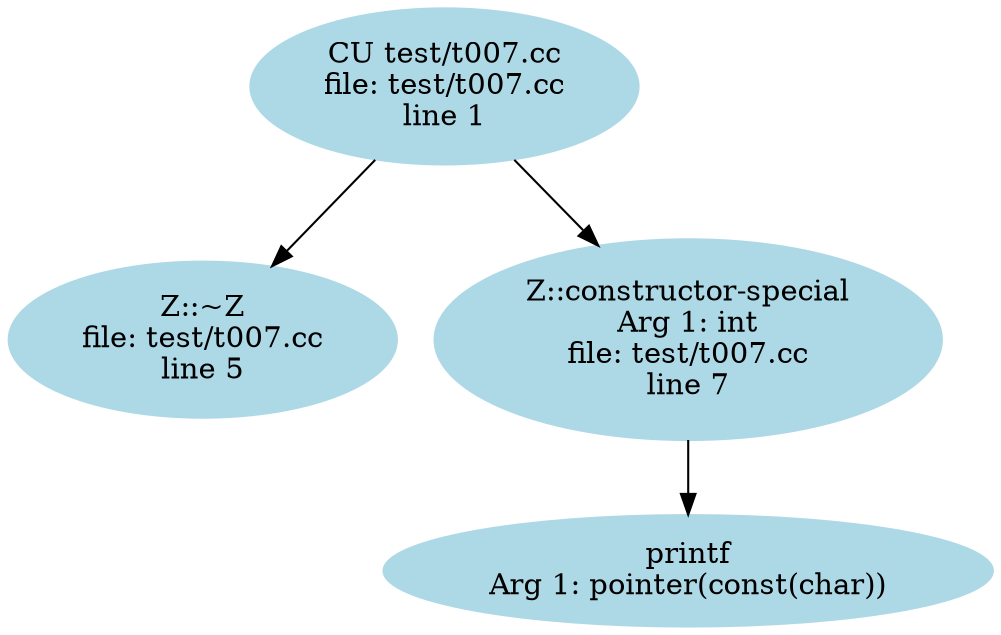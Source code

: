 digraph "CFG" {
    node [ color = "lightblue", style = filled ];
    edge [ arrowtail=odot ];
    "3" [pos="91,-150", label="Z::~Z\nfile: test/t007.cc\nline 5"];
    "1" [pos="313,-300", label="printf\nArg 1: pointer(const(char))"];
    "0" [pos="313,-150", label="Z::constructor-special\nArg 1: int\nfile: test/t007.cc\nline 7"];
    "0" -> "1";
    "2" [pos="222,0", label="CU test/t007.cc\nfile: test/t007.cc\nline 1"];
    "2" -> "3";
    "2" -> "0";
}
